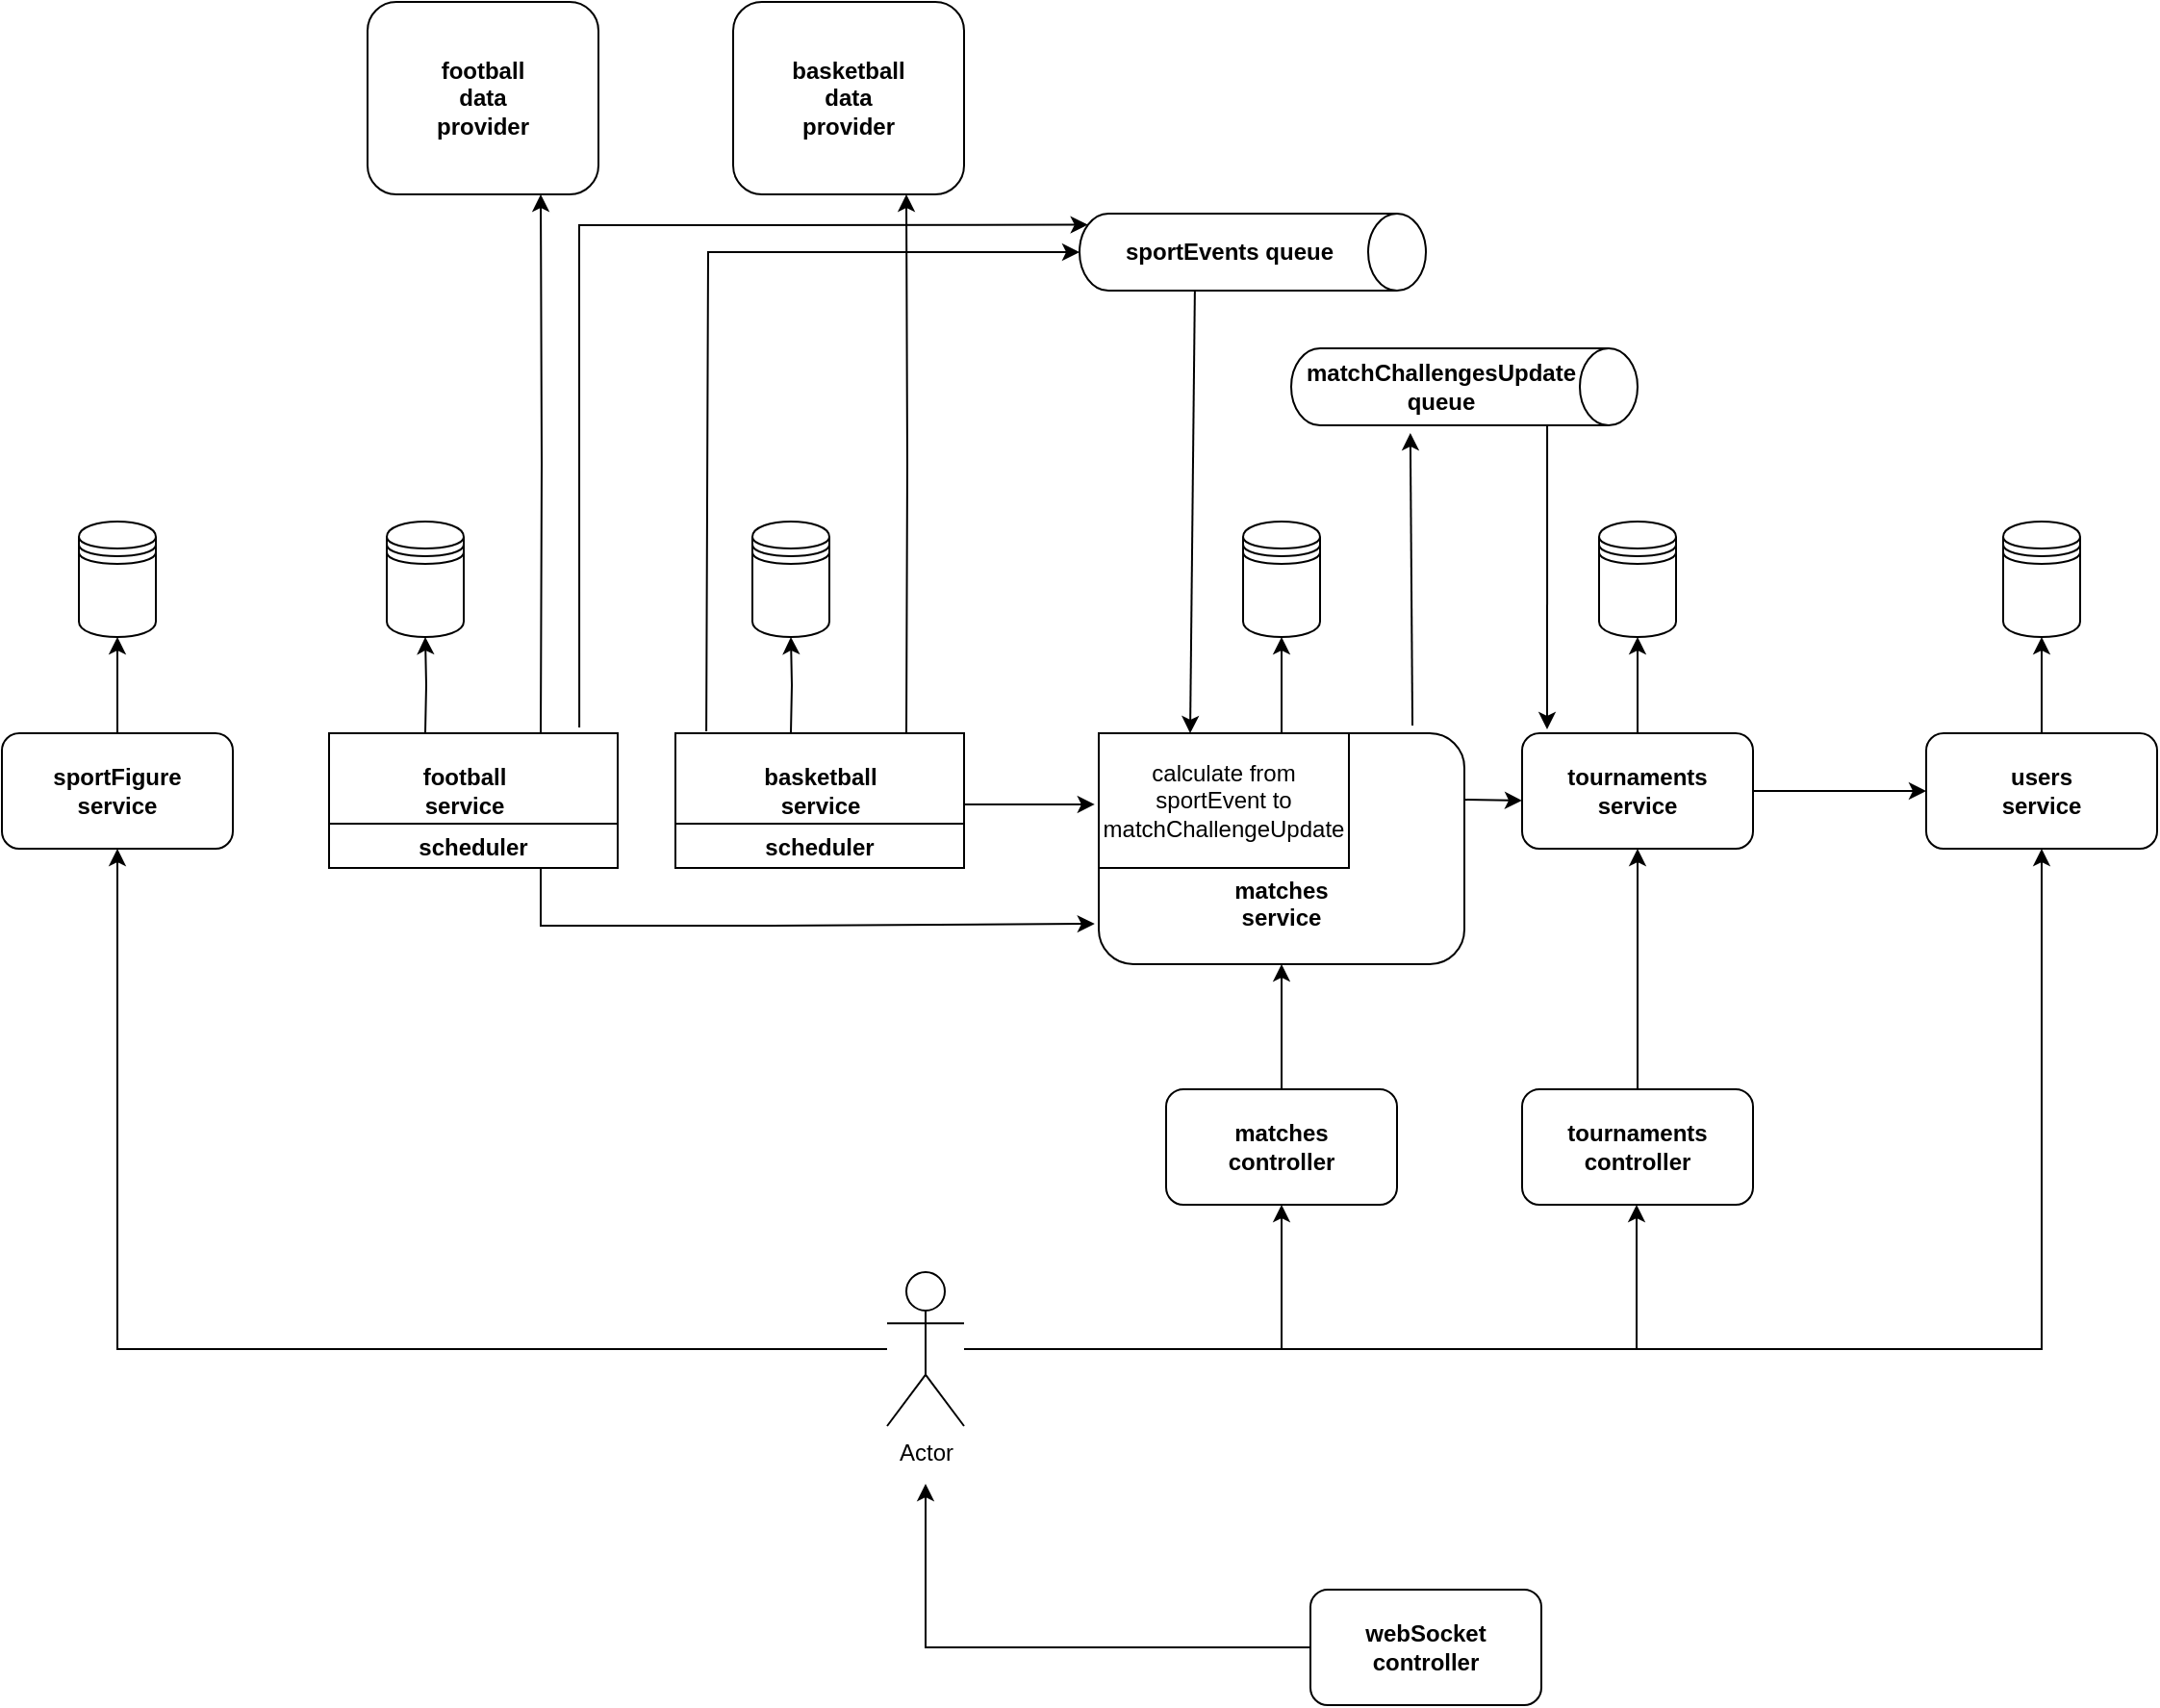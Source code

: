 <mxfile version="20.3.1" type="device"><diagram id="jlYqqaRXKE7BI35TpT8p" name="‫עמוד-1‬"><mxGraphModel dx="2249" dy="794" grid="1" gridSize="10" guides="1" tooltips="1" connect="1" arrows="1" fold="1" page="1" pageScale="1" pageWidth="827" pageHeight="1169" math="0" shadow="0"><root><mxCell id="0"/><mxCell id="1" parent="0"/><mxCell id="1DNpy6UJ8bYns3Xr1EsY-22" style="edgeStyle=orthogonalEdgeStyle;rounded=0;orthogonalLoop=1;jettySize=auto;html=1;exitX=0.75;exitY=0;exitDx=0;exitDy=0;entryX=0.75;entryY=1;entryDx=0;entryDy=0;" edge="1" parent="1" target="1DNpy6UJ8bYns3Xr1EsY-20"><mxGeometry relative="1" as="geometry"><mxPoint x="80" y="400" as="sourcePoint"/></mxGeometry></mxCell><mxCell id="1DNpy6UJ8bYns3Xr1EsY-25" style="edgeStyle=orthogonalEdgeStyle;rounded=0;orthogonalLoop=1;jettySize=auto;html=1;exitX=0.25;exitY=0;exitDx=0;exitDy=0;entryX=0.5;entryY=1;entryDx=0;entryDy=0;" edge="1" parent="1" target="1DNpy6UJ8bYns3Xr1EsY-11"><mxGeometry relative="1" as="geometry"><mxPoint x="20" y="400" as="sourcePoint"/></mxGeometry></mxCell><mxCell id="1DNpy6UJ8bYns3Xr1EsY-23" style="edgeStyle=orthogonalEdgeStyle;rounded=0;orthogonalLoop=1;jettySize=auto;html=1;exitX=0.75;exitY=0;exitDx=0;exitDy=0;entryX=0.75;entryY=1;entryDx=0;entryDy=0;" edge="1" parent="1" target="1DNpy6UJ8bYns3Xr1EsY-19"><mxGeometry relative="1" as="geometry"><mxPoint x="-110" y="400" as="sourcePoint"/></mxGeometry></mxCell><mxCell id="1DNpy6UJ8bYns3Xr1EsY-24" style="edgeStyle=orthogonalEdgeStyle;rounded=0;orthogonalLoop=1;jettySize=auto;html=1;exitX=0.25;exitY=0;exitDx=0;exitDy=0;entryX=0.5;entryY=1;entryDx=0;entryDy=0;" edge="1" parent="1" target="1DNpy6UJ8bYns3Xr1EsY-10"><mxGeometry relative="1" as="geometry"><mxPoint x="-170" y="400" as="sourcePoint"/></mxGeometry></mxCell><mxCell id="1DNpy6UJ8bYns3Xr1EsY-40" value="" style="edgeStyle=orthogonalEdgeStyle;rounded=0;orthogonalLoop=1;jettySize=auto;html=1;" edge="1" parent="1" source="1DNpy6UJ8bYns3Xr1EsY-3" target="1DNpy6UJ8bYns3Xr1EsY-8"><mxGeometry relative="1" as="geometry"/></mxCell><mxCell id="1DNpy6UJ8bYns3Xr1EsY-3" value="&lt;b&gt;&lt;br&gt;&lt;br&gt;&lt;br&gt;&lt;br&gt;matches&lt;br&gt;service&lt;/b&gt;" style="rounded=1;whiteSpace=wrap;html=1;" vertex="1" parent="1"><mxGeometry x="180" y="400" width="190" height="120" as="geometry"/></mxCell><mxCell id="1DNpy6UJ8bYns3Xr1EsY-27" value="" style="edgeStyle=orthogonalEdgeStyle;rounded=0;orthogonalLoop=1;jettySize=auto;html=1;" edge="1" parent="1" source="1DNpy6UJ8bYns3Xr1EsY-4" target="1DNpy6UJ8bYns3Xr1EsY-12"><mxGeometry relative="1" as="geometry"/></mxCell><mxCell id="1DNpy6UJ8bYns3Xr1EsY-44" value="" style="edgeStyle=orthogonalEdgeStyle;rounded=0;orthogonalLoop=1;jettySize=auto;html=1;" edge="1" parent="1" source="1DNpy6UJ8bYns3Xr1EsY-4" target="1DNpy6UJ8bYns3Xr1EsY-5"><mxGeometry relative="1" as="geometry"/></mxCell><mxCell id="1DNpy6UJ8bYns3Xr1EsY-4" value="&lt;b&gt;tournaments&lt;br&gt;service&lt;/b&gt;" style="rounded=1;whiteSpace=wrap;html=1;" vertex="1" parent="1"><mxGeometry x="400" y="400" width="120" height="60" as="geometry"/></mxCell><mxCell id="1DNpy6UJ8bYns3Xr1EsY-28" value="" style="edgeStyle=orthogonalEdgeStyle;rounded=0;orthogonalLoop=1;jettySize=auto;html=1;" edge="1" parent="1" source="1DNpy6UJ8bYns3Xr1EsY-5" target="1DNpy6UJ8bYns3Xr1EsY-13"><mxGeometry relative="1" as="geometry"/></mxCell><mxCell id="1DNpy6UJ8bYns3Xr1EsY-5" value="&lt;b&gt;users&lt;br&gt;service&lt;/b&gt;" style="rounded=1;whiteSpace=wrap;html=1;" vertex="1" parent="1"><mxGeometry x="610" y="400" width="120" height="60" as="geometry"/></mxCell><mxCell id="1DNpy6UJ8bYns3Xr1EsY-26" value="" style="edgeStyle=orthogonalEdgeStyle;rounded=0;orthogonalLoop=1;jettySize=auto;html=1;" edge="1" parent="1" source="1DNpy6UJ8bYns3Xr1EsY-6" target="1DNpy6UJ8bYns3Xr1EsY-9"><mxGeometry relative="1" as="geometry"/></mxCell><mxCell id="1DNpy6UJ8bYns3Xr1EsY-6" value="&lt;b&gt;sportFigure&lt;br&gt;service&lt;/b&gt;" style="rounded=1;whiteSpace=wrap;html=1;" vertex="1" parent="1"><mxGeometry x="-390" y="400" width="120" height="60" as="geometry"/></mxCell><mxCell id="1DNpy6UJ8bYns3Xr1EsY-8" value="" style="shape=datastore;whiteSpace=wrap;html=1;" vertex="1" parent="1"><mxGeometry x="255" y="290" width="40" height="60" as="geometry"/></mxCell><mxCell id="1DNpy6UJ8bYns3Xr1EsY-9" value="" style="shape=datastore;whiteSpace=wrap;html=1;" vertex="1" parent="1"><mxGeometry x="-350" y="290" width="40" height="60" as="geometry"/></mxCell><mxCell id="1DNpy6UJ8bYns3Xr1EsY-10" value="" style="shape=datastore;whiteSpace=wrap;html=1;" vertex="1" parent="1"><mxGeometry x="-190" y="290" width="40" height="60" as="geometry"/></mxCell><mxCell id="1DNpy6UJ8bYns3Xr1EsY-11" value="" style="shape=datastore;whiteSpace=wrap;html=1;" vertex="1" parent="1"><mxGeometry y="290" width="40" height="60" as="geometry"/></mxCell><mxCell id="1DNpy6UJ8bYns3Xr1EsY-12" value="" style="shape=datastore;whiteSpace=wrap;html=1;" vertex="1" parent="1"><mxGeometry x="440" y="290" width="40" height="60" as="geometry"/></mxCell><mxCell id="1DNpy6UJ8bYns3Xr1EsY-13" value="" style="shape=datastore;whiteSpace=wrap;html=1;" vertex="1" parent="1"><mxGeometry x="650" y="290" width="40" height="60" as="geometry"/></mxCell><mxCell id="1DNpy6UJ8bYns3Xr1EsY-14" value="Actor" style="shape=umlActor;verticalLabelPosition=bottom;verticalAlign=top;html=1;outlineConnect=0;" vertex="1" parent="1"><mxGeometry x="70" y="680" width="40" height="80" as="geometry"/></mxCell><mxCell id="1DNpy6UJ8bYns3Xr1EsY-19" value="&lt;b&gt;football&lt;br&gt;data&lt;br&gt;provider&lt;/b&gt;" style="rounded=1;whiteSpace=wrap;html=1;" vertex="1" parent="1"><mxGeometry x="-200" y="20" width="120" height="100" as="geometry"/></mxCell><mxCell id="1DNpy6UJ8bYns3Xr1EsY-20" value="&lt;b&gt;basketball&lt;br&gt;data&lt;br&gt;provider&lt;/b&gt;" style="rounded=1;whiteSpace=wrap;html=1;" vertex="1" parent="1"><mxGeometry x="-10" y="20" width="120" height="100" as="geometry"/></mxCell><mxCell id="1DNpy6UJ8bYns3Xr1EsY-29" value="" style="endArrow=classic;html=1;rounded=0;entryX=0.5;entryY=1;entryDx=0;entryDy=0;" edge="1" parent="1" source="1DNpy6UJ8bYns3Xr1EsY-14" target="1DNpy6UJ8bYns3Xr1EsY-6"><mxGeometry width="50" height="50" relative="1" as="geometry"><mxPoint x="20" y="660" as="sourcePoint"/><mxPoint x="-190" y="590" as="targetPoint"/><Array as="points"><mxPoint x="-330" y="720"/></Array></mxGeometry></mxCell><mxCell id="1DNpy6UJ8bYns3Xr1EsY-30" value="" style="endArrow=classic;html=1;rounded=0;entryX=0.5;entryY=1;entryDx=0;entryDy=0;" edge="1" parent="1" source="1DNpy6UJ8bYns3Xr1EsY-14" target="1DNpy6UJ8bYns3Xr1EsY-5"><mxGeometry width="50" height="50" relative="1" as="geometry"><mxPoint x="120" y="660" as="sourcePoint"/><mxPoint x="270" y="660" as="targetPoint"/><Array as="points"><mxPoint x="670" y="720"/></Array></mxGeometry></mxCell><mxCell id="1DNpy6UJ8bYns3Xr1EsY-35" value="" style="edgeStyle=orthogonalEdgeStyle;rounded=0;orthogonalLoop=1;jettySize=auto;html=1;" edge="1" parent="1" source="1DNpy6UJ8bYns3Xr1EsY-33" target="1DNpy6UJ8bYns3Xr1EsY-3"><mxGeometry relative="1" as="geometry"/></mxCell><mxCell id="1DNpy6UJ8bYns3Xr1EsY-33" value="&lt;b&gt;matches&lt;br&gt;controller&lt;/b&gt;" style="rounded=1;whiteSpace=wrap;html=1;" vertex="1" parent="1"><mxGeometry x="215" y="585" width="120" height="60" as="geometry"/></mxCell><mxCell id="1DNpy6UJ8bYns3Xr1EsY-37" value="" style="edgeStyle=orthogonalEdgeStyle;rounded=0;orthogonalLoop=1;jettySize=auto;html=1;" edge="1" parent="1" source="1DNpy6UJ8bYns3Xr1EsY-36" target="1DNpy6UJ8bYns3Xr1EsY-4"><mxGeometry relative="1" as="geometry"/></mxCell><mxCell id="1DNpy6UJ8bYns3Xr1EsY-36" value="&lt;b&gt;tournaments&lt;br&gt;controller&lt;/b&gt;" style="rounded=1;whiteSpace=wrap;html=1;" vertex="1" parent="1"><mxGeometry x="400" y="585" width="120" height="60" as="geometry"/></mxCell><mxCell id="1DNpy6UJ8bYns3Xr1EsY-38" value="" style="endArrow=classic;html=1;rounded=0;entryX=0.5;entryY=1;entryDx=0;entryDy=0;" edge="1" parent="1" target="1DNpy6UJ8bYns3Xr1EsY-33"><mxGeometry width="50" height="50" relative="1" as="geometry"><mxPoint x="275" y="720" as="sourcePoint"/><mxPoint x="320" y="760" as="targetPoint"/></mxGeometry></mxCell><mxCell id="1DNpy6UJ8bYns3Xr1EsY-39" value="" style="endArrow=classic;html=1;rounded=0;entryX=0.5;entryY=1;entryDx=0;entryDy=0;" edge="1" parent="1"><mxGeometry width="50" height="50" relative="1" as="geometry"><mxPoint x="459.5" y="720" as="sourcePoint"/><mxPoint x="459.5" y="645" as="targetPoint"/></mxGeometry></mxCell><mxCell id="1DNpy6UJ8bYns3Xr1EsY-45" value="" style="endArrow=classic;html=1;rounded=0;entryX=-0.011;entryY=0.825;entryDx=0;entryDy=0;entryPerimeter=0;" edge="1" parent="1" target="1DNpy6UJ8bYns3Xr1EsY-3"><mxGeometry width="50" height="50" relative="1" as="geometry"><mxPoint x="-110" y="470" as="sourcePoint"/><mxPoint x="270" y="460" as="targetPoint"/><Array as="points"><mxPoint x="-110" y="500"/><mxPoint x="10" y="500"/></Array></mxGeometry></mxCell><mxCell id="1DNpy6UJ8bYns3Xr1EsY-49" value="scheduler" style="swimlane;direction=west;rounded=0;" vertex="1" parent="1"><mxGeometry x="-40" y="400" width="150" height="70" as="geometry"><mxRectangle x="240" y="100" width="140" height="30" as="alternateBounds"/></mxGeometry></mxCell><mxCell id="1DNpy6UJ8bYns3Xr1EsY-50" value="&lt;b&gt;&lt;span style=&quot;&quot;&gt;basketball&lt;/span&gt;&lt;br style=&quot;&quot;&gt;&lt;span style=&quot;&quot;&gt;service&lt;/span&gt;&lt;/b&gt;" style="text;html=1;align=center;verticalAlign=middle;resizable=0;points=[];autosize=1;strokeColor=none;fillColor=none;" vertex="1" parent="1DNpy6UJ8bYns3Xr1EsY-49"><mxGeometry x="35" y="10" width="80" height="40" as="geometry"/></mxCell><mxCell id="1DNpy6UJ8bYns3Xr1EsY-51" value="scheduler" style="swimlane;direction=west;rounded=0;" vertex="1" parent="1"><mxGeometry x="-220" y="400" width="150" height="70" as="geometry"><mxRectangle x="240" y="100" width="140" height="30" as="alternateBounds"/></mxGeometry></mxCell><mxCell id="1DNpy6UJ8bYns3Xr1EsY-52" value="&lt;b&gt;football&lt;br style=&quot;&quot;&gt;&lt;span style=&quot;&quot;&gt;service&lt;/span&gt;&lt;/b&gt;" style="text;html=1;align=center;verticalAlign=middle;resizable=0;points=[];autosize=1;strokeColor=none;fillColor=none;" vertex="1" parent="1DNpy6UJ8bYns3Xr1EsY-51"><mxGeometry x="35" y="10" width="70" height="40" as="geometry"/></mxCell><mxCell id="1DNpy6UJ8bYns3Xr1EsY-53" value="&lt;b&gt;webSocket&lt;br&gt;controller&lt;/b&gt;" style="rounded=1;whiteSpace=wrap;html=1;" vertex="1" parent="1"><mxGeometry x="290" y="845" width="120" height="60" as="geometry"/></mxCell><mxCell id="1DNpy6UJ8bYns3Xr1EsY-54" value="" style="endArrow=classic;html=1;rounded=0;exitX=0;exitY=0.5;exitDx=0;exitDy=0;" edge="1" parent="1" source="1DNpy6UJ8bYns3Xr1EsY-53"><mxGeometry width="50" height="50" relative="1" as="geometry"><mxPoint x="190" y="900" as="sourcePoint"/><mxPoint x="90" y="790" as="targetPoint"/><Array as="points"><mxPoint x="90" y="875"/></Array></mxGeometry></mxCell><mxCell id="1DNpy6UJ8bYns3Xr1EsY-55" value="&lt;b&gt;matchChallengesUpdate queue&lt;/b&gt;" style="shape=cylinder3;whiteSpace=wrap;html=1;boundedLbl=1;backgroundOutline=1;size=15;rounded=0;direction=south;" vertex="1" parent="1"><mxGeometry x="280" y="200" width="180" height="40" as="geometry"/></mxCell><mxCell id="1DNpy6UJ8bYns3Xr1EsY-56" value="" style="endArrow=classic;html=1;rounded=0;exitX=0.858;exitY=-0.033;exitDx=0;exitDy=0;exitPerimeter=0;entryX=1.1;entryY=0.656;entryDx=0;entryDy=0;entryPerimeter=0;" edge="1" parent="1" source="1DNpy6UJ8bYns3Xr1EsY-3" target="1DNpy6UJ8bYns3Xr1EsY-55"><mxGeometry width="50" height="50" relative="1" as="geometry"><mxPoint x="325" y="390" as="sourcePoint"/><mxPoint x="323" y="240" as="targetPoint"/></mxGeometry></mxCell><mxCell id="1DNpy6UJ8bYns3Xr1EsY-57" value="" style="endArrow=classic;html=1;rounded=0;exitX=0.858;exitY=-0.033;exitDx=0;exitDy=0;exitPerimeter=0;" edge="1" parent="1"><mxGeometry width="50" height="50" relative="1" as="geometry"><mxPoint x="413.04" y="239.98" as="sourcePoint"/><mxPoint x="413.0" y="398" as="targetPoint"/></mxGeometry></mxCell><mxCell id="1DNpy6UJ8bYns3Xr1EsY-58" value="&lt;b&gt;sportEvents queue&lt;/b&gt;" style="shape=cylinder3;whiteSpace=wrap;html=1;boundedLbl=1;backgroundOutline=1;size=15;rounded=0;direction=south;" vertex="1" parent="1"><mxGeometry x="170" y="130" width="180" height="40" as="geometry"/></mxCell><mxCell id="1DNpy6UJ8bYns3Xr1EsY-60" value="" style="endArrow=classic;html=1;rounded=0;entryX=0.25;entryY=0;entryDx=0;entryDy=0;exitX=1;exitY=0.667;exitDx=0;exitDy=0;exitPerimeter=0;" edge="1" parent="1" source="1DNpy6UJ8bYns3Xr1EsY-58" target="1DNpy6UJ8bYns3Xr1EsY-3"><mxGeometry width="50" height="50" relative="1" as="geometry"><mxPoint x="240" y="350" as="sourcePoint"/><mxPoint x="290" y="300" as="targetPoint"/></mxGeometry></mxCell><mxCell id="1DNpy6UJ8bYns3Xr1EsY-61" value="" style="endArrow=classic;html=1;rounded=0;exitX=0.133;exitY=1.043;exitDx=0;exitDy=0;exitPerimeter=0;entryX=0.145;entryY=1;entryDx=0;entryDy=-4.35;entryPerimeter=0;" edge="1" parent="1" source="1DNpy6UJ8bYns3Xr1EsY-51" target="1DNpy6UJ8bYns3Xr1EsY-58"><mxGeometry width="50" height="50" relative="1" as="geometry"><mxPoint x="-90" y="290" as="sourcePoint"/><mxPoint x="134.35" y="135.8" as="targetPoint"/><Array as="points"><mxPoint x="-90" y="136"/></Array></mxGeometry></mxCell><mxCell id="1DNpy6UJ8bYns3Xr1EsY-62" value="" style="endArrow=classic;html=1;rounded=0;exitX=0.893;exitY=1.014;exitDx=0;exitDy=0;exitPerimeter=0;entryX=0.5;entryY=1;entryDx=0;entryDy=0;entryPerimeter=0;" edge="1" parent="1" source="1DNpy6UJ8bYns3Xr1EsY-49" target="1DNpy6UJ8bYns3Xr1EsY-58"><mxGeometry width="50" height="50" relative="1" as="geometry"><mxPoint x="10" y="240" as="sourcePoint"/><mxPoint x="130" y="150" as="targetPoint"/><Array as="points"><mxPoint x="-23" y="150"/></Array></mxGeometry></mxCell><mxCell id="1DNpy6UJ8bYns3Xr1EsY-65" value="" style="endArrow=classic;html=1;rounded=0;entryX=-0.011;entryY=0.308;entryDx=0;entryDy=0;entryPerimeter=0;" edge="1" parent="1" target="1DNpy6UJ8bYns3Xr1EsY-3"><mxGeometry width="50" height="50" relative="1" as="geometry"><mxPoint x="110" y="437" as="sourcePoint"/><mxPoint x="180" y="290" as="targetPoint"/></mxGeometry></mxCell><mxCell id="1DNpy6UJ8bYns3Xr1EsY-66" value="" style="endArrow=classic;html=1;rounded=0;" edge="1" parent="1"><mxGeometry width="50" height="50" relative="1" as="geometry"><mxPoint x="370" y="434.54" as="sourcePoint"/><mxPoint x="400" y="435" as="targetPoint"/></mxGeometry></mxCell><mxCell id="1DNpy6UJ8bYns3Xr1EsY-67" value="calculate from sportEvent to matchChallengeUpdate" style="rounded=0;whiteSpace=wrap;html=1;" vertex="1" parent="1"><mxGeometry x="180" y="400" width="130" height="70" as="geometry"/></mxCell></root></mxGraphModel></diagram></mxfile>